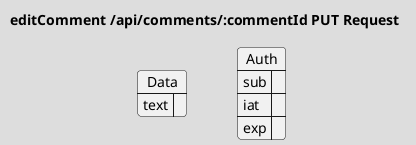 @startuml editComment-Request
!theme toy
title "editComment /api/comments/:commentId PUT Request"

json Data {
    "text": ""
}

json Auth {
    "sub": "",
    "iat": "",
    "exp": ""
}
@enduml
@startuml editComment-Response
!theme toy
title "editComment /api/comments/:commentId PUT Response"
@enduml

